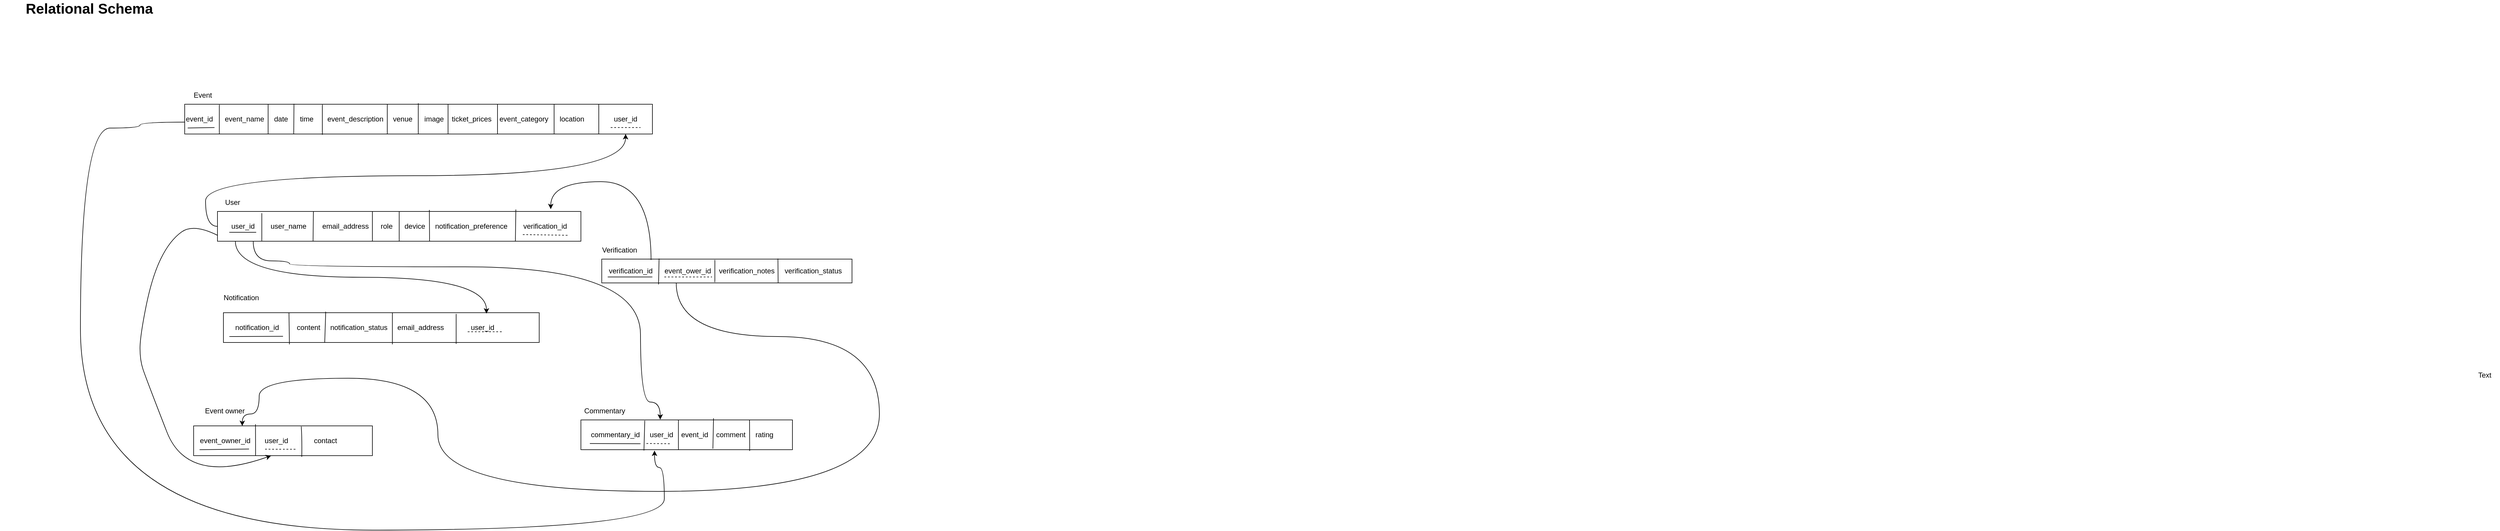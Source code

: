 <mxfile version="22.1.2" type="device">
  <diagram name="Page-1" id="_ZmIKKChAh4cNi4tMBcN">
    <mxGraphModel dx="1886" dy="1706" grid="1" gridSize="10" guides="1" tooltips="1" connect="1" arrows="1" fold="1" page="1" pageScale="1" pageWidth="850" pageHeight="1100" math="0" shadow="0">
      <root>
        <mxCell id="0" />
        <mxCell id="1" parent="0" />
        <mxCell id="rH0CdrNNq3nPDVMNNMGI-1" value="Event" style="text;html=1;align=center;verticalAlign=middle;resizable=0;points=[];autosize=1;strokeColor=none;fillColor=none;" parent="1" vertex="1">
          <mxGeometry x="-260" y="-930" width="50" height="30" as="geometry" />
        </mxCell>
        <mxCell id="rH0CdrNNq3nPDVMNNMGI-435" style="edgeStyle=orthogonalEdgeStyle;curved=1;rounded=0;orthogonalLoop=1;jettySize=auto;html=1;entryX=0.348;entryY=1.03;entryDx=0;entryDy=0;entryPerimeter=0;exitX=0.007;exitY=0.6;exitDx=0;exitDy=0;exitPerimeter=0;" parent="1" source="rH0CdrNNq3nPDVMNNMGI-2" target="rH0CdrNNq3nPDVMNNMGI-377" edge="1">
          <mxGeometry relative="1" as="geometry">
            <mxPoint x="500" y="-290" as="targetPoint" />
            <mxPoint x="-270" y="-870" as="sourcePoint" />
            <Array as="points">
              <mxPoint x="-340" y="-870" />
              <mxPoint x="-340" y="-860" />
              <mxPoint x="-440" y="-860" />
              <mxPoint x="-440" y="-185" />
              <mxPoint x="540" y="-185" />
              <mxPoint x="540" y="-290" />
              <mxPoint x="523" y="-290" />
            </Array>
          </mxGeometry>
        </mxCell>
        <mxCell id="rH0CdrNNq3nPDVMNNMGI-2" value="event_id&amp;nbsp; &amp;nbsp; &amp;nbsp; event_name&amp;nbsp; &amp;nbsp; &amp;nbsp;date&amp;nbsp; &amp;nbsp; &amp;nbsp; time&amp;nbsp; &amp;nbsp; &amp;nbsp; &amp;nbsp;event_description" style="rounded=0;whiteSpace=wrap;html=1;align=left;" parent="1" vertex="1">
          <mxGeometry x="-265" y="-900" width="700" height="50" as="geometry" />
        </mxCell>
        <mxCell id="rH0CdrNNq3nPDVMNNMGI-7" value="venue&amp;nbsp; &amp;nbsp; &amp;nbsp; image&amp;nbsp; &amp;nbsp; ticket_prices&amp;nbsp; &amp;nbsp; event_category" style="text;html=1;strokeColor=none;fillColor=none;align=center;verticalAlign=middle;whiteSpace=wrap;rounded=0;" parent="1" vertex="1">
          <mxGeometry x="75" y="-890" width="280" height="30" as="geometry" />
        </mxCell>
        <mxCell id="rH0CdrNNq3nPDVMNNMGI-10" value="location" style="text;html=1;strokeColor=none;fillColor=none;align=center;verticalAlign=middle;whiteSpace=wrap;rounded=0;" parent="1" vertex="1">
          <mxGeometry x="355" y="-890" width="60" height="30" as="geometry" />
        </mxCell>
        <mxCell id="rH0CdrNNq3nPDVMNNMGI-11" value="" style="endArrow=none;html=1;rounded=0;exitX=0.083;exitY=1.008;exitDx=0;exitDy=0;exitPerimeter=0;entryX=0.083;entryY=0.016;entryDx=0;entryDy=0;entryPerimeter=0;" parent="1" source="rH0CdrNNq3nPDVMNNMGI-2" target="rH0CdrNNq3nPDVMNNMGI-2" edge="1">
          <mxGeometry width="50" height="50" relative="1" as="geometry">
            <mxPoint x="-208" y="-847" as="sourcePoint" />
            <mxPoint x="-205" y="-890" as="targetPoint" />
          </mxGeometry>
        </mxCell>
        <mxCell id="rH0CdrNNq3nPDVMNNMGI-12" value="" style="endArrow=none;html=1;rounded=0;" parent="1" edge="1">
          <mxGeometry width="50" height="50" relative="1" as="geometry">
            <mxPoint x="-125" y="-850" as="sourcePoint" />
            <mxPoint x="-125" y="-900" as="targetPoint" />
          </mxGeometry>
        </mxCell>
        <mxCell id="rH0CdrNNq3nPDVMNNMGI-15" value="" style="endArrow=none;html=1;rounded=0;entryX=0.262;entryY=-0.016;entryDx=0;entryDy=0;entryPerimeter=0;" parent="1" target="rH0CdrNNq3nPDVMNNMGI-2" edge="1">
          <mxGeometry width="50" height="50" relative="1" as="geometry">
            <mxPoint x="-82" y="-850" as="sourcePoint" />
            <mxPoint x="-75" y="-900" as="targetPoint" />
          </mxGeometry>
        </mxCell>
        <mxCell id="rH0CdrNNq3nPDVMNNMGI-16" value="" style="endArrow=none;html=1;rounded=0;exitX=0.33;exitY=1.024;exitDx=0;exitDy=0;exitPerimeter=0;entryX=0.33;entryY=0.016;entryDx=0;entryDy=0;entryPerimeter=0;" parent="1" source="rH0CdrNNq3nPDVMNNMGI-2" target="rH0CdrNNq3nPDVMNNMGI-2" edge="1">
          <mxGeometry width="50" height="50" relative="1" as="geometry">
            <mxPoint x="-85" y="-850" as="sourcePoint" />
            <mxPoint x="-35" y="-900" as="targetPoint" />
          </mxGeometry>
        </mxCell>
        <mxCell id="rH0CdrNNq3nPDVMNNMGI-17" value="" style="endArrow=none;html=1;rounded=0;" parent="1" edge="1">
          <mxGeometry width="50" height="50" relative="1" as="geometry">
            <mxPoint x="75" y="-850" as="sourcePoint" />
            <mxPoint x="75" y="-900" as="targetPoint" />
          </mxGeometry>
        </mxCell>
        <mxCell id="rH0CdrNNq3nPDVMNNMGI-18" value="" style="endArrow=none;html=1;rounded=0;exitX=0.56;exitY=1;exitDx=0;exitDy=0;exitPerimeter=0;entryX=0.56;entryY=-0.032;entryDx=0;entryDy=0;entryPerimeter=0;" parent="1" source="rH0CdrNNq3nPDVMNNMGI-2" target="rH0CdrNNq3nPDVMNNMGI-2" edge="1">
          <mxGeometry width="50" height="50" relative="1" as="geometry">
            <mxPoint x="85" y="-850" as="sourcePoint" />
            <mxPoint x="127" y="-900" as="targetPoint" />
          </mxGeometry>
        </mxCell>
        <mxCell id="rH0CdrNNq3nPDVMNNMGI-19" value="" style="endArrow=none;html=1;rounded=0;" parent="1" edge="1">
          <mxGeometry width="50" height="50" relative="1" as="geometry">
            <mxPoint x="177" y="-850" as="sourcePoint" />
            <mxPoint x="177" y="-900" as="targetPoint" />
          </mxGeometry>
        </mxCell>
        <mxCell id="rH0CdrNNq3nPDVMNNMGI-20" value="" style="endArrow=none;html=1;rounded=0;entryX=0.75;entryY=0;entryDx=0;entryDy=0;exitX=0.75;exitY=1;exitDx=0;exitDy=0;" parent="1" source="rH0CdrNNq3nPDVMNNMGI-2" target="rH0CdrNNq3nPDVMNNMGI-2" edge="1">
          <mxGeometry width="50" height="50" relative="1" as="geometry">
            <mxPoint x="255" y="-840" as="sourcePoint" />
            <mxPoint x="265" y="-900" as="targetPoint" />
          </mxGeometry>
        </mxCell>
        <mxCell id="rH0CdrNNq3nPDVMNNMGI-21" value="" style="endArrow=none;html=1;rounded=0;" parent="1" edge="1">
          <mxGeometry width="50" height="50" relative="1" as="geometry">
            <mxPoint x="355" y="-850" as="sourcePoint" />
            <mxPoint x="355" y="-900" as="targetPoint" />
          </mxGeometry>
        </mxCell>
        <mxCell id="rH0CdrNNq3nPDVMNNMGI-22" value="User" style="text;html=1;align=center;verticalAlign=middle;resizable=0;points=[];autosize=1;strokeColor=none;fillColor=none;" parent="1" vertex="1">
          <mxGeometry x="-210" y="-750" width="50" height="30" as="geometry" />
        </mxCell>
        <mxCell id="rH0CdrNNq3nPDVMNNMGI-361" value="Text" style="text;html=1;align=center;verticalAlign=middle;resizable=0;points=[];autosize=1;strokeColor=none;fillColor=none;" parent="1" vertex="1">
          <mxGeometry x="3570" y="-460" width="50" height="30" as="geometry" />
        </mxCell>
        <mxCell id="rH0CdrNNq3nPDVMNNMGI-362" value="" style="rounded=0;whiteSpace=wrap;html=1;" parent="1" vertex="1">
          <mxGeometry x="-210" y="-720" width="610" height="50" as="geometry" />
        </mxCell>
        <mxCell id="rH0CdrNNq3nPDVMNNMGI-396" style="edgeStyle=orthogonalEdgeStyle;curved=1;rounded=0;orthogonalLoop=1;jettySize=auto;html=1;exitX=0;exitY=0.5;exitDx=0;exitDy=0;" parent="1" source="rH0CdrNNq3nPDVMNNMGI-363" target="rH0CdrNNq3nPDVMNNMGI-383" edge="1">
          <mxGeometry relative="1" as="geometry" />
        </mxCell>
        <mxCell id="rH0CdrNNq3nPDVMNNMGI-363" value="user_id&amp;nbsp; &amp;nbsp; &amp;nbsp; &amp;nbsp; user_name&amp;nbsp; &amp;nbsp; &amp;nbsp; &amp;nbsp; email_address&amp;nbsp; &amp;nbsp; &amp;nbsp; role&amp;nbsp; &amp;nbsp; &amp;nbsp; device&amp;nbsp; &amp;nbsp; &amp;nbsp;notification_preference" style="text;html=1;strokeColor=none;fillColor=none;align=center;verticalAlign=middle;whiteSpace=wrap;rounded=0;" parent="1" vertex="1">
          <mxGeometry x="-210" y="-710" width="510" height="30" as="geometry" />
        </mxCell>
        <mxCell id="rH0CdrNNq3nPDVMNNMGI-364" value="Notification" style="text;html=1;strokeColor=none;fillColor=none;align=center;verticalAlign=middle;whiteSpace=wrap;rounded=0;" parent="1" vertex="1">
          <mxGeometry x="-200" y="-590" width="60" height="30" as="geometry" />
        </mxCell>
        <mxCell id="rH0CdrNNq3nPDVMNNMGI-365" value="" style="rounded=0;whiteSpace=wrap;html=1;" parent="1" vertex="1">
          <mxGeometry x="-200" y="-550" width="530" height="50" as="geometry" />
        </mxCell>
        <mxCell id="rH0CdrNNq3nPDVMNNMGI-366" value="notification_id&amp;nbsp; &amp;nbsp; &amp;nbsp; &amp;nbsp; &amp;nbsp;content&amp;nbsp; &amp;nbsp; &amp;nbsp;notification_status&amp;nbsp; &amp;nbsp; &amp;nbsp;email_address" style="text;html=1;strokeColor=none;fillColor=none;align=center;verticalAlign=middle;whiteSpace=wrap;rounded=0;" parent="1" vertex="1">
          <mxGeometry x="-200" y="-540" width="390" height="30" as="geometry" />
        </mxCell>
        <mxCell id="rH0CdrNNq3nPDVMNNMGI-368" value="Event owner" style="text;html=1;strokeColor=none;fillColor=none;align=center;verticalAlign=middle;whiteSpace=wrap;rounded=0;" parent="1" vertex="1">
          <mxGeometry x="-255" y="-400" width="115" height="30" as="geometry" />
        </mxCell>
        <mxCell id="rH0CdrNNq3nPDVMNNMGI-369" value="" style="rounded=0;whiteSpace=wrap;html=1;direction=west;" parent="1" vertex="1">
          <mxGeometry x="-250" y="-360" width="300" height="50" as="geometry" />
        </mxCell>
        <mxCell id="rH0CdrNNq3nPDVMNNMGI-370" value="user_id&amp;nbsp; &amp;nbsp; &amp;nbsp; &amp;nbsp; &amp;nbsp; &amp;nbsp; &amp;nbsp;contact" style="text;html=1;strokeColor=none;fillColor=none;align=center;verticalAlign=middle;whiteSpace=wrap;rounded=0;" parent="1" vertex="1">
          <mxGeometry x="-170" y="-350" width="200" height="30" as="geometry" />
        </mxCell>
        <mxCell id="rH0CdrNNq3nPDVMNNMGI-371" value="Verification" style="text;html=1;strokeColor=none;fillColor=none;align=center;verticalAlign=middle;whiteSpace=wrap;rounded=0;" parent="1" vertex="1">
          <mxGeometry x="435" y="-670" width="60" height="30" as="geometry" />
        </mxCell>
        <mxCell id="rH0CdrNNq3nPDVMNNMGI-427" style="edgeStyle=orthogonalEdgeStyle;curved=1;rounded=0;orthogonalLoop=1;jettySize=auto;html=1;entryX=0.728;entryY=0.997;entryDx=0;entryDy=0;entryPerimeter=0;" parent="1" target="rH0CdrNNq3nPDVMNNMGI-369" edge="1">
          <mxGeometry relative="1" as="geometry">
            <mxPoint x="-80" y="-430" as="targetPoint" />
            <mxPoint x="560" y="-600" as="sourcePoint" />
            <Array as="points">
              <mxPoint x="560" y="-510" />
              <mxPoint x="901" y="-510" />
              <mxPoint x="901" y="-250" />
              <mxPoint x="160" y="-250" />
              <mxPoint x="160" y="-440" />
              <mxPoint x="-140" y="-440" />
              <mxPoint x="-140" y="-380" />
              <mxPoint x="-168" y="-380" />
            </Array>
          </mxGeometry>
        </mxCell>
        <mxCell id="rH0CdrNNq3nPDVMNNMGI-372" value="" style="rounded=0;whiteSpace=wrap;html=1;" parent="1" vertex="1">
          <mxGeometry x="435" y="-640" width="420" height="40" as="geometry" />
        </mxCell>
        <mxCell id="rH0CdrNNq3nPDVMNNMGI-424" style="edgeStyle=orthogonalEdgeStyle;curved=1;rounded=0;orthogonalLoop=1;jettySize=auto;html=1;entryX=0.917;entryY=-0.077;entryDx=0;entryDy=0;entryPerimeter=0;exitX=0.197;exitY=0.038;exitDx=0;exitDy=0;exitPerimeter=0;" parent="1" source="rH0CdrNNq3nPDVMNNMGI-372" target="rH0CdrNNq3nPDVMNNMGI-362" edge="1">
          <mxGeometry relative="1" as="geometry">
            <mxPoint x="350" y="-760" as="targetPoint" />
            <mxPoint x="518" y="-650" as="sourcePoint" />
            <Array as="points">
              <mxPoint x="518" y="-770" />
              <mxPoint x="349" y="-770" />
            </Array>
          </mxGeometry>
        </mxCell>
        <mxCell id="rH0CdrNNq3nPDVMNNMGI-373" value="verification_id&amp;nbsp; &amp;nbsp; &amp;nbsp; event_ower_id&amp;nbsp; &amp;nbsp; verification_notes" style="text;html=1;strokeColor=none;fillColor=none;align=left;verticalAlign=middle;whiteSpace=wrap;rounded=0;" parent="1" vertex="1">
          <mxGeometry x="445" y="-635" width="290" height="30" as="geometry" />
        </mxCell>
        <mxCell id="rH0CdrNNq3nPDVMNNMGI-375" value="verification_status" style="text;html=1;strokeColor=none;fillColor=none;align=center;verticalAlign=middle;whiteSpace=wrap;rounded=0;" parent="1" vertex="1">
          <mxGeometry x="725" y="-635" width="130" height="30" as="geometry" />
        </mxCell>
        <mxCell id="rH0CdrNNq3nPDVMNNMGI-376" value="Commentary" style="text;html=1;strokeColor=none;fillColor=none;align=center;verticalAlign=middle;whiteSpace=wrap;rounded=0;" parent="1" vertex="1">
          <mxGeometry x="410" y="-400" width="60" height="30" as="geometry" />
        </mxCell>
        <mxCell id="rH0CdrNNq3nPDVMNNMGI-377" value="" style="rounded=0;whiteSpace=wrap;html=1;" parent="1" vertex="1">
          <mxGeometry x="400" y="-370" width="355" height="50" as="geometry" />
        </mxCell>
        <mxCell id="rH0CdrNNq3nPDVMNNMGI-378" value="commentary_id&amp;nbsp; &amp;nbsp; &amp;nbsp;user_id&amp;nbsp; &amp;nbsp; event_id&amp;nbsp; &amp;nbsp; comment&amp;nbsp; &amp;nbsp; &amp;nbsp;rating" style="text;html=1;strokeColor=none;fillColor=none;align=center;verticalAlign=middle;whiteSpace=wrap;rounded=0;" parent="1" vertex="1">
          <mxGeometry x="410" y="-360.42" width="320" height="30" as="geometry" />
        </mxCell>
        <mxCell id="rH0CdrNNq3nPDVMNNMGI-383" value="user_id" style="rounded=0;whiteSpace=wrap;html=1;" parent="1" vertex="1">
          <mxGeometry x="430" y="-900" width="90" height="50" as="geometry" />
        </mxCell>
        <mxCell id="rH0CdrNNq3nPDVMNNMGI-384" value="" style="endArrow=none;dashed=1;html=1;rounded=0;exitX=0.222;exitY=0.8;exitDx=0;exitDy=0;exitPerimeter=0;" parent="1" edge="1">
          <mxGeometry width="50" height="50" relative="1" as="geometry">
            <mxPoint x="449.99" y="-860.83" as="sourcePoint" />
            <mxPoint x="500.01" y="-860.83" as="targetPoint" />
          </mxGeometry>
        </mxCell>
        <mxCell id="rH0CdrNNq3nPDVMNNMGI-386" value="user_id" style="text;html=1;strokeColor=none;fillColor=none;align=center;verticalAlign=middle;whiteSpace=wrap;rounded=0;" parent="1" vertex="1">
          <mxGeometry x="190" y="-540.42" width="90" height="30" as="geometry" />
        </mxCell>
        <mxCell id="rH0CdrNNq3nPDVMNNMGI-387" value="" style="endArrow=none;dashed=1;html=1;rounded=0;" parent="1" edge="1">
          <mxGeometry width="50" height="50" relative="1" as="geometry">
            <mxPoint x="210" y="-518" as="sourcePoint" />
            <mxPoint x="270" y="-518" as="targetPoint" />
          </mxGeometry>
        </mxCell>
        <mxCell id="rH0CdrNNq3nPDVMNNMGI-391" value="" style="endArrow=none;html=1;rounded=0;exitX=0.039;exitY=0.833;exitDx=0;exitDy=0;exitPerimeter=0;" parent="1" source="rH0CdrNNq3nPDVMNNMGI-363" edge="1">
          <mxGeometry width="50" height="50" relative="1" as="geometry">
            <mxPoint x="-195" y="-635" as="sourcePoint" />
            <mxPoint x="-145" y="-685" as="targetPoint" />
          </mxGeometry>
        </mxCell>
        <mxCell id="rH0CdrNNq3nPDVMNNMGI-392" value="" style="endArrow=none;html=1;rounded=0;" parent="1" source="rH0CdrNNq3nPDVMNNMGI-366" edge="1">
          <mxGeometry width="50" height="50" relative="1" as="geometry">
            <mxPoint x="-150" y="-460.42" as="sourcePoint" />
            <mxPoint x="-100" y="-510.42" as="targetPoint" />
            <Array as="points">
              <mxPoint x="-190" y="-510" />
              <mxPoint x="-180" y="-510" />
            </Array>
          </mxGeometry>
        </mxCell>
        <mxCell id="rH0CdrNNq3nPDVMNNMGI-397" style="edgeStyle=orthogonalEdgeStyle;curved=1;rounded=0;orthogonalLoop=1;jettySize=auto;html=1;entryX=0.833;entryY=0.03;entryDx=0;entryDy=0;entryPerimeter=0;" parent="1" target="rH0CdrNNq3nPDVMNNMGI-365" edge="1">
          <mxGeometry relative="1" as="geometry">
            <mxPoint x="-180" y="-670" as="sourcePoint" />
          </mxGeometry>
        </mxCell>
        <mxCell id="rH0CdrNNq3nPDVMNNMGI-400" value="" style="endArrow=none;dashed=1;html=1;rounded=0;curved=1;exitX=0;exitY=1;exitDx=0;exitDy=0;" parent="1" edge="1">
          <mxGeometry width="50" height="50" relative="1" as="geometry">
            <mxPoint x="-130" y="-320.83" as="sourcePoint" />
            <mxPoint x="-76.41" y="-320.68" as="targetPoint" />
          </mxGeometry>
        </mxCell>
        <mxCell id="rH0CdrNNq3nPDVMNNMGI-405" value="" style="curved=1;endArrow=classic;html=1;rounded=0;exitX=0;exitY=1;exitDx=0;exitDy=0;" parent="1" source="rH0CdrNNq3nPDVMNNMGI-363" edge="1">
          <mxGeometry width="50" height="50" relative="1" as="geometry">
            <mxPoint x="-225.1" y="-682.67" as="sourcePoint" />
            <mxPoint x="-120" y="-310" as="targetPoint" />
            <Array as="points">
              <mxPoint x="-250" y="-700" />
              <mxPoint x="-290" y="-671.5" />
              <mxPoint x="-320" y="-610" />
              <mxPoint x="-340" y="-510" />
              <mxPoint x="-340" y="-470" />
              <mxPoint x="-330" y="-440" />
              <mxPoint x="-260" y="-260" />
            </Array>
          </mxGeometry>
        </mxCell>
        <mxCell id="rH0CdrNNq3nPDVMNNMGI-408" value="" style="endArrow=none;html=1;rounded=0;" parent="1" target="rH0CdrNNq3nPDVMNNMGI-378" edge="1">
          <mxGeometry width="50" height="50" relative="1" as="geometry">
            <mxPoint x="420" y="-330.42" as="sourcePoint" />
            <mxPoint x="490" y="-330" as="targetPoint" />
            <Array as="points" />
          </mxGeometry>
        </mxCell>
        <mxCell id="rH0CdrNNq3nPDVMNNMGI-409" value="" style="endArrow=none;html=1;rounded=0;" parent="1" edge="1">
          <mxGeometry width="50" height="50" relative="1" as="geometry">
            <mxPoint x="415" y="-330.42" as="sourcePoint" />
            <mxPoint x="490" y="-330" as="targetPoint" />
            <Array as="points">
              <mxPoint x="500" y="-330" />
            </Array>
          </mxGeometry>
        </mxCell>
        <mxCell id="rH0CdrNNq3nPDVMNNMGI-410" value="" style="endArrow=none;dashed=1;html=1;rounded=0;" parent="1" edge="1">
          <mxGeometry width="50" height="50" relative="1" as="geometry">
            <mxPoint x="510" y="-330.42" as="sourcePoint" />
            <mxPoint x="550" y="-330" as="targetPoint" />
          </mxGeometry>
        </mxCell>
        <mxCell id="rH0CdrNNq3nPDVMNNMGI-416" style="edgeStyle=orthogonalEdgeStyle;curved=1;rounded=0;orthogonalLoop=1;jettySize=auto;html=1;entryX=0.375;entryY=-0.01;entryDx=0;entryDy=0;entryPerimeter=0;" parent="1" target="rH0CdrNNq3nPDVMNNMGI-377" edge="1">
          <mxGeometry relative="1" as="geometry">
            <mxPoint x="-150" y="-670" as="sourcePoint" />
            <mxPoint x="557.38" y="-370.0" as="targetPoint" />
            <Array as="points">
              <mxPoint x="-150" y="-637" />
              <mxPoint x="-89" y="-637" />
              <mxPoint x="-89" y="-627" />
              <mxPoint x="500" y="-627" />
              <mxPoint x="500" y="-400" />
              <mxPoint x="533" y="-400" />
            </Array>
          </mxGeometry>
        </mxCell>
        <mxCell id="rH0CdrNNq3nPDVMNNMGI-418" value="verification_id" style="text;html=1;strokeColor=none;fillColor=none;align=center;verticalAlign=middle;whiteSpace=wrap;rounded=0;" parent="1" vertex="1">
          <mxGeometry x="310" y="-710" width="60" height="30" as="geometry" />
        </mxCell>
        <mxCell id="rH0CdrNNq3nPDVMNNMGI-419" value="" style="endArrow=none;dashed=1;html=1;rounded=0;curved=1;exitX=-0.083;exitY=0.961;exitDx=0;exitDy=0;exitPerimeter=0;" parent="1" edge="1">
          <mxGeometry width="50" height="50" relative="1" as="geometry">
            <mxPoint x="302.51" y="-681.17" as="sourcePoint" />
            <mxPoint x="377.49" y="-680" as="targetPoint" />
          </mxGeometry>
        </mxCell>
        <mxCell id="rH0CdrNNq3nPDVMNNMGI-425" value="" style="endArrow=none;html=1;rounded=0;curved=1;exitX=0.328;exitY=0.833;exitDx=0;exitDy=0;exitPerimeter=0;" parent="1" edge="1">
          <mxGeometry width="50" height="50" relative="1" as="geometry">
            <mxPoint x="445.0" y="-610.01" as="sourcePoint" />
            <mxPoint x="519.88" y="-610" as="targetPoint" />
          </mxGeometry>
        </mxCell>
        <mxCell id="rH0CdrNNq3nPDVMNNMGI-426" value="" style="endArrow=none;dashed=1;html=1;rounded=0;curved=1;exitX=0.328;exitY=0.833;exitDx=0;exitDy=0;exitPerimeter=0;" parent="1" source="rH0CdrNNq3nPDVMNNMGI-373" edge="1">
          <mxGeometry width="50" height="50" relative="1" as="geometry">
            <mxPoint x="570" y="-560" as="sourcePoint" />
            <mxPoint x="620" y="-610" as="targetPoint" />
          </mxGeometry>
        </mxCell>
        <mxCell id="rH0CdrNNq3nPDVMNNMGI-428" value="event_owner_id" style="text;html=1;strokeColor=none;fillColor=none;align=center;verticalAlign=middle;whiteSpace=wrap;rounded=0;" parent="1" vertex="1">
          <mxGeometry x="-227.5" y="-350" width="60" height="30" as="geometry" />
        </mxCell>
        <mxCell id="rH0CdrNNq3nPDVMNNMGI-429" value="" style="endArrow=none;html=1;rounded=0;curved=1;entryX=0.065;entryY=0.961;entryDx=0;entryDy=0;entryPerimeter=0;" parent="1" target="rH0CdrNNq3nPDVMNNMGI-370" edge="1">
          <mxGeometry width="50" height="50" relative="1" as="geometry">
            <mxPoint x="-240" y="-320" as="sourcePoint" />
            <mxPoint x="-190" y="-370" as="targetPoint" />
          </mxGeometry>
        </mxCell>
        <mxCell id="rH0CdrNNq3nPDVMNNMGI-430" value="" style="endArrow=none;html=1;rounded=0;curved=1;" parent="1" target="rH0CdrNNq3nPDVMNNMGI-2" edge="1">
          <mxGeometry width="50" height="50" relative="1" as="geometry">
            <mxPoint x="-265" y="-860" as="sourcePoint" />
            <mxPoint x="-215" y="-910" as="targetPoint" />
          </mxGeometry>
        </mxCell>
        <mxCell id="rH0CdrNNq3nPDVMNNMGI-432" value="" style="endArrow=none;html=1;rounded=0;curved=1;" parent="1" target="rH0CdrNNq3nPDVMNNMGI-2" edge="1">
          <mxGeometry width="50" height="50" relative="1" as="geometry">
            <mxPoint x="-265" y="-860" as="sourcePoint" />
            <mxPoint x="-215" y="-910" as="targetPoint" />
          </mxGeometry>
        </mxCell>
        <mxCell id="rH0CdrNNq3nPDVMNNMGI-433" value="" style="endArrow=none;html=1;rounded=0;curved=1;" parent="1" edge="1">
          <mxGeometry width="50" height="50" relative="1" as="geometry">
            <mxPoint x="-260" y="-860.092" as="sourcePoint" />
            <mxPoint x="-215" y="-860.83" as="targetPoint" />
          </mxGeometry>
        </mxCell>
        <mxCell id="rH0CdrNNq3nPDVMNNMGI-437" value="" style="endArrow=none;html=1;rounded=0;curved=1;entryX=0.324;entryY=-0.035;entryDx=0;entryDy=0;entryPerimeter=0;" parent="1" target="rH0CdrNNq3nPDVMNNMGI-365" edge="1">
          <mxGeometry width="50" height="50" relative="1" as="geometry">
            <mxPoint x="-30" y="-500" as="sourcePoint" />
            <mxPoint x="10" y="-540" as="targetPoint" />
          </mxGeometry>
        </mxCell>
        <mxCell id="rH0CdrNNq3nPDVMNNMGI-438" value="" style="endArrow=none;html=1;rounded=0;curved=1;exitX=0.209;exitY=1.062;exitDx=0;exitDy=0;exitPerimeter=0;" parent="1" source="rH0CdrNNq3nPDVMNNMGI-365" edge="1">
          <mxGeometry width="50" height="50" relative="1" as="geometry">
            <mxPoint x="-40" y="-490" as="sourcePoint" />
            <mxPoint x="-90" y="-550" as="targetPoint" />
          </mxGeometry>
        </mxCell>
        <mxCell id="rH0CdrNNq3nPDVMNNMGI-440" value="" style="endArrow=none;html=1;rounded=0;curved=1;entryX=0.535;entryY=0.01;entryDx=0;entryDy=0;entryPerimeter=0;exitX=0.535;exitY=1.062;exitDx=0;exitDy=0;exitPerimeter=0;" parent="1" source="rH0CdrNNq3nPDVMNNMGI-365" target="rH0CdrNNq3nPDVMNNMGI-365" edge="1">
          <mxGeometry width="50" height="50" relative="1" as="geometry">
            <mxPoint x="-40" y="-490" as="sourcePoint" />
            <mxPoint x="10" y="-540" as="targetPoint" />
          </mxGeometry>
        </mxCell>
        <mxCell id="rH0CdrNNq3nPDVMNNMGI-441" value="" style="endArrow=none;html=1;rounded=0;curved=1;entryX=0.737;entryY=0.041;entryDx=0;entryDy=0;exitX=0.737;exitY=1.047;exitDx=0;exitDy=0;exitPerimeter=0;entryPerimeter=0;" parent="1" source="rH0CdrNNq3nPDVMNNMGI-365" target="rH0CdrNNq3nPDVMNNMGI-365" edge="1">
          <mxGeometry width="50" height="50" relative="1" as="geometry">
            <mxPoint x="-40" y="-490" as="sourcePoint" />
            <mxPoint x="10" y="-540" as="targetPoint" />
          </mxGeometry>
        </mxCell>
        <mxCell id="rH0CdrNNq3nPDVMNNMGI-442" value="" style="endArrow=none;html=1;rounded=0;curved=1;exitX=0.395;exitY=-0.041;exitDx=0;exitDy=0;exitPerimeter=0;entryX=0.398;entryY=0.98;entryDx=0;entryDy=0;entryPerimeter=0;" parent="1" source="rH0CdrNNq3nPDVMNNMGI-369" target="rH0CdrNNq3nPDVMNNMGI-369" edge="1">
          <mxGeometry width="50" height="50" relative="1" as="geometry">
            <mxPoint x="-40" y="-300" as="sourcePoint" />
            <mxPoint x="-60" y="-370" as="targetPoint" />
            <Array as="points">
              <mxPoint x="-68" y="-340" />
            </Array>
          </mxGeometry>
        </mxCell>
        <mxCell id="rH0CdrNNq3nPDVMNNMGI-443" value="" style="endArrow=none;html=1;rounded=0;curved=1;entryX=0.654;entryY=1.056;entryDx=0;entryDy=0;entryPerimeter=0;" parent="1" target="rH0CdrNNq3nPDVMNNMGI-369" edge="1">
          <mxGeometry width="50" height="50" relative="1" as="geometry">
            <mxPoint x="-146" y="-310" as="sourcePoint" />
            <mxPoint x="10" y="-350" as="targetPoint" />
          </mxGeometry>
        </mxCell>
        <mxCell id="rH0CdrNNq3nPDVMNNMGI-445" value="" style="endArrow=none;html=1;rounded=0;curved=1;exitX=0.263;exitY=1.11;exitDx=0;exitDy=0;exitPerimeter=0;" parent="1" edge="1">
          <mxGeometry width="50" height="50" relative="1" as="geometry">
            <mxPoint x="-49.57" y="-670" as="sourcePoint" />
            <mxPoint x="-49" y="-720" as="targetPoint" />
          </mxGeometry>
        </mxCell>
        <mxCell id="rH0CdrNNq3nPDVMNNMGI-446" value="" style="endArrow=none;html=1;rounded=0;curved=1;" parent="1" target="rH0CdrNNq3nPDVMNNMGI-363" edge="1">
          <mxGeometry width="50" height="50" relative="1" as="geometry">
            <mxPoint x="-40" y="-680" as="sourcePoint" />
            <mxPoint x="10" y="-730" as="targetPoint" />
          </mxGeometry>
        </mxCell>
        <mxCell id="rH0CdrNNq3nPDVMNNMGI-447" value="" style="endArrow=none;html=1;rounded=0;curved=1;exitX=0.122;exitY=0.988;exitDx=0;exitDy=0;exitPerimeter=0;entryX=0.122;entryY=0.058;entryDx=0;entryDy=0;entryPerimeter=0;" parent="1" source="rH0CdrNNq3nPDVMNNMGI-362" target="rH0CdrNNq3nPDVMNNMGI-362" edge="1">
          <mxGeometry width="50" height="50" relative="1" as="geometry">
            <mxPoint x="-40" y="-680" as="sourcePoint" />
            <mxPoint x="-130" y="-720" as="targetPoint" />
          </mxGeometry>
        </mxCell>
        <mxCell id="rH0CdrNNq3nPDVMNNMGI-448" value="" style="endArrow=none;html=1;rounded=0;curved=1;" parent="1" edge="1">
          <mxGeometry width="50" height="50" relative="1" as="geometry">
            <mxPoint x="50" y="-670" as="sourcePoint" />
            <mxPoint x="50" y="-720" as="targetPoint" />
          </mxGeometry>
        </mxCell>
        <mxCell id="rH0CdrNNq3nPDVMNNMGI-451" value="" style="endArrow=none;html=1;rounded=0;curved=1;entryX=0.5;entryY=0;entryDx=0;entryDy=0;exitX=0.5;exitY=1;exitDx=0;exitDy=0;" parent="1" source="rH0CdrNNq3nPDVMNNMGI-362" target="rH0CdrNNq3nPDVMNNMGI-362" edge="1">
          <mxGeometry width="50" height="50" relative="1" as="geometry">
            <mxPoint x="95" y="-680" as="sourcePoint" />
            <mxPoint x="110" y="-710" as="targetPoint" />
          </mxGeometry>
        </mxCell>
        <mxCell id="rH0CdrNNq3nPDVMNNMGI-452" value="" style="endArrow=none;html=1;rounded=0;curved=1;entryX=0.583;entryY=-0.049;entryDx=0;entryDy=0;entryPerimeter=0;" parent="1" target="rH0CdrNNq3nPDVMNNMGI-362" edge="1">
          <mxGeometry width="50" height="50" relative="1" as="geometry">
            <mxPoint x="146" y="-670" as="sourcePoint" />
            <mxPoint x="10" y="-730" as="targetPoint" />
          </mxGeometry>
        </mxCell>
        <mxCell id="rH0CdrNNq3nPDVMNNMGI-453" value="" style="endArrow=none;html=1;rounded=0;curved=1;entryX=0.821;entryY=-0.064;entryDx=0;entryDy=0;entryPerimeter=0;" parent="1" target="rH0CdrNNq3nPDVMNNMGI-362" edge="1">
          <mxGeometry width="50" height="50" relative="1" as="geometry">
            <mxPoint x="290" y="-670" as="sourcePoint" />
            <mxPoint x="290" y="-710" as="targetPoint" />
          </mxGeometry>
        </mxCell>
        <mxCell id="rH0CdrNNq3nPDVMNNMGI-454" value="" style="endArrow=none;html=1;rounded=0;curved=1;exitX=0.227;exitY=1.063;exitDx=0;exitDy=0;exitPerimeter=0;entryX=0.229;entryY=-0.023;entryDx=0;entryDy=0;entryPerimeter=0;" parent="1" source="rH0CdrNNq3nPDVMNNMGI-372" target="rH0CdrNNq3nPDVMNNMGI-372" edge="1">
          <mxGeometry width="50" height="50" relative="1" as="geometry">
            <mxPoint x="510" y="-550" as="sourcePoint" />
            <mxPoint x="529" y="-634" as="targetPoint" />
          </mxGeometry>
        </mxCell>
        <mxCell id="rH0CdrNNq3nPDVMNNMGI-455" value="" style="endArrow=none;html=1;rounded=0;curved=1;exitX=0.62;exitY=1.124;exitDx=0;exitDy=0;exitPerimeter=0;entryX=0.452;entryY=0.035;entryDx=0;entryDy=0;entryPerimeter=0;" parent="1" source="rH0CdrNNq3nPDVMNNMGI-373" target="rH0CdrNNq3nPDVMNNMGI-372" edge="1">
          <mxGeometry width="50" height="50" relative="1" as="geometry">
            <mxPoint x="580" y="-585" as="sourcePoint" />
            <mxPoint x="630" y="-635" as="targetPoint" />
          </mxGeometry>
        </mxCell>
        <mxCell id="rH0CdrNNq3nPDVMNNMGI-456" value="" style="endArrow=none;html=1;rounded=0;curved=1;entryX=0.704;entryY=-0.023;entryDx=0;entryDy=0;entryPerimeter=0;" parent="1" target="rH0CdrNNq3nPDVMNNMGI-372" edge="1">
          <mxGeometry width="50" height="50" relative="1" as="geometry">
            <mxPoint x="731" y="-600" as="sourcePoint" />
            <mxPoint x="740" y="-635" as="targetPoint" />
          </mxGeometry>
        </mxCell>
        <mxCell id="rH0CdrNNq3nPDVMNNMGI-457" value="" style="endArrow=none;html=1;rounded=0;curved=1;entryX=0.302;entryY=0.022;entryDx=0;entryDy=0;entryPerimeter=0;exitX=0.298;exitY=1.028;exitDx=0;exitDy=0;exitPerimeter=0;" parent="1" source="rH0CdrNNq3nPDVMNNMGI-377" target="rH0CdrNNq3nPDVMNNMGI-377" edge="1">
          <mxGeometry width="50" height="50" relative="1" as="geometry">
            <mxPoint x="510" y="-330" as="sourcePoint" />
            <mxPoint x="510" y="-370" as="targetPoint" />
          </mxGeometry>
        </mxCell>
        <mxCell id="rH0CdrNNq3nPDVMNNMGI-459" value="" style="endArrow=none;html=1;rounded=0;curved=1;exitX=0.624;exitY=0.967;exitDx=0;exitDy=0;exitPerimeter=0;entryX=0.627;entryY=-0.054;entryDx=0;entryDy=0;entryPerimeter=0;" parent="1" source="rH0CdrNNq3nPDVMNNMGI-377" target="rH0CdrNNq3nPDVMNNMGI-377" edge="1">
          <mxGeometry width="50" height="50" relative="1" as="geometry">
            <mxPoint x="580" y="-310" as="sourcePoint" />
            <mxPoint x="620" y="-360" as="targetPoint" />
          </mxGeometry>
        </mxCell>
        <mxCell id="rH0CdrNNq3nPDVMNNMGI-462" value="" style="endArrow=none;html=1;rounded=0;curved=1;entryX=0.461;entryY=0.007;entryDx=0;entryDy=0;entryPerimeter=0;exitX=0.461;exitY=1.012;exitDx=0;exitDy=0;exitPerimeter=0;" parent="1" source="rH0CdrNNq3nPDVMNNMGI-377" target="rH0CdrNNq3nPDVMNNMGI-377" edge="1">
          <mxGeometry width="50" height="50" relative="1" as="geometry">
            <mxPoint x="510" y="-260" as="sourcePoint" />
            <mxPoint x="560" y="-310" as="targetPoint" />
          </mxGeometry>
        </mxCell>
        <mxCell id="rH0CdrNNq3nPDVMNNMGI-463" value="" style="endArrow=none;html=1;rounded=0;curved=1;exitX=0.798;exitY=1.043;exitDx=0;exitDy=0;exitPerimeter=0;" parent="1" source="rH0CdrNNq3nPDVMNNMGI-377" edge="1">
          <mxGeometry width="50" height="50" relative="1" as="geometry">
            <mxPoint x="650" y="-320" as="sourcePoint" />
            <mxPoint x="683" y="-370" as="targetPoint" />
          </mxGeometry>
        </mxCell>
        <mxCell id="lQQfcCByQZRkne6mx2-H-2" value="&lt;b&gt;&lt;font style=&quot;font-size: 24px;&quot;&gt;Relational Schema&lt;/font&gt;&lt;/b&gt;" style="text;html=1;strokeColor=none;fillColor=none;align=center;verticalAlign=middle;whiteSpace=wrap;rounded=0;" parent="1" vertex="1">
          <mxGeometry x="-575" y="-1075" width="300" height="30" as="geometry" />
        </mxCell>
      </root>
    </mxGraphModel>
  </diagram>
</mxfile>
